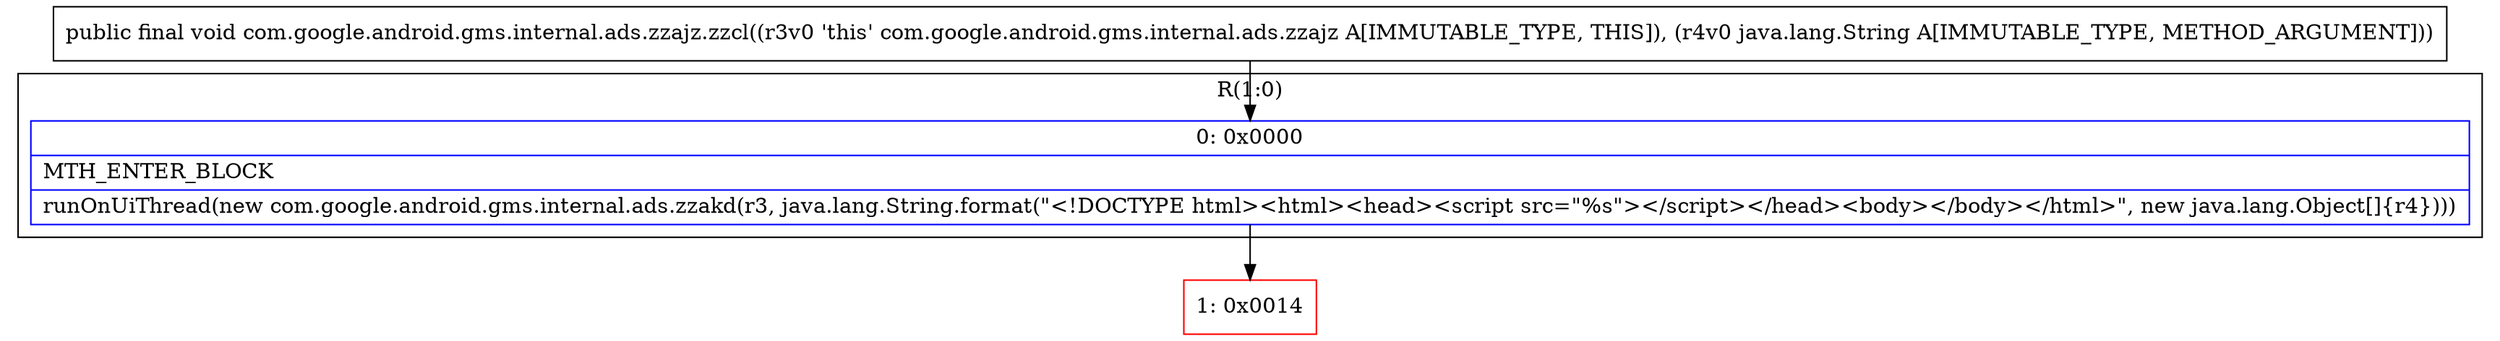 digraph "CFG forcom.google.android.gms.internal.ads.zzajz.zzcl(Ljava\/lang\/String;)V" {
subgraph cluster_Region_1630997536 {
label = "R(1:0)";
node [shape=record,color=blue];
Node_0 [shape=record,label="{0\:\ 0x0000|MTH_ENTER_BLOCK\l|runOnUiThread(new com.google.android.gms.internal.ads.zzakd(r3, java.lang.String.format(\"\<!DOCTYPE html\>\<html\>\<head\>\<script src=\"%s\"\>\<\/script\>\<\/head\>\<body\>\<\/body\>\<\/html\>\", new java.lang.Object[]\{r4\})))\l}"];
}
Node_1 [shape=record,color=red,label="{1\:\ 0x0014}"];
MethodNode[shape=record,label="{public final void com.google.android.gms.internal.ads.zzajz.zzcl((r3v0 'this' com.google.android.gms.internal.ads.zzajz A[IMMUTABLE_TYPE, THIS]), (r4v0 java.lang.String A[IMMUTABLE_TYPE, METHOD_ARGUMENT])) }"];
MethodNode -> Node_0;
Node_0 -> Node_1;
}

